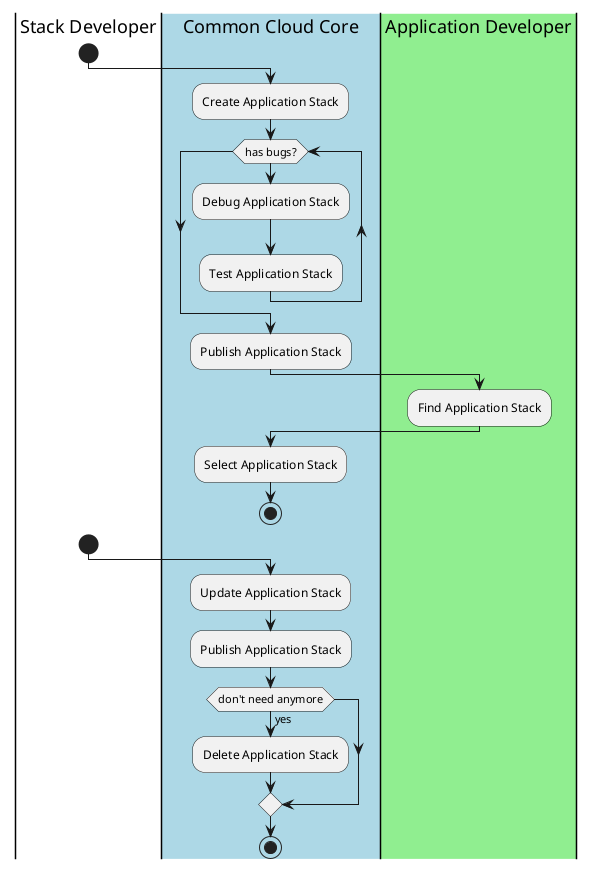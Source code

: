 @startuml
|Stack Developer|
start
|#lightblue|Common Cloud Core|
:Create Application Stack;
while(has bugs?)
:Debug Application Stack;
:Test Application Stack;
endwhile
:Publish Application Stack;
|#lightgreen|Application Developer|
:Find Application Stack;
|Common Cloud Core|
:Select Application Stack;
stop
|Stack Developer|
start
|Common Cloud Core|
:Update Application Stack;
:Publish Application Stack;
if(don't need anymore) then (yes)
:Delete Application Stack;
endif
stop
@enduml
